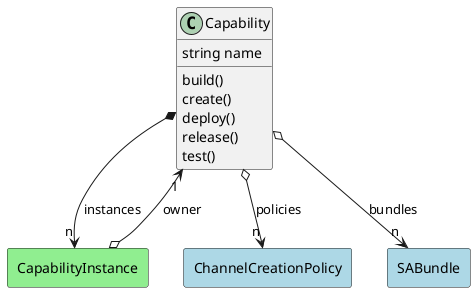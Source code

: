 @startuml

class "Capability" as Model {
 string name

 build()
 create()
 deploy()
 release()
 test()
 
}

rectangle "ChannelCreationPolicy" as ChannelCreationPolicy #lightblue {
}

Model o--> "n" ChannelCreationPolicy : policies


rectangle "SABundle" as SABundle #lightblue {
}

Model o--> "n" SABundle : bundles


rectangle "CapabilityInstance" as CapabilityInstance #lightblue {
}

Model *--> "n" CapabilityInstance : instances




    rectangle "CapabilityInstance" as CapabilityInstance #lightgreen {
    }
    
        CapabilityInstance   o--> "1" Model : "owner"
    

@enduml
